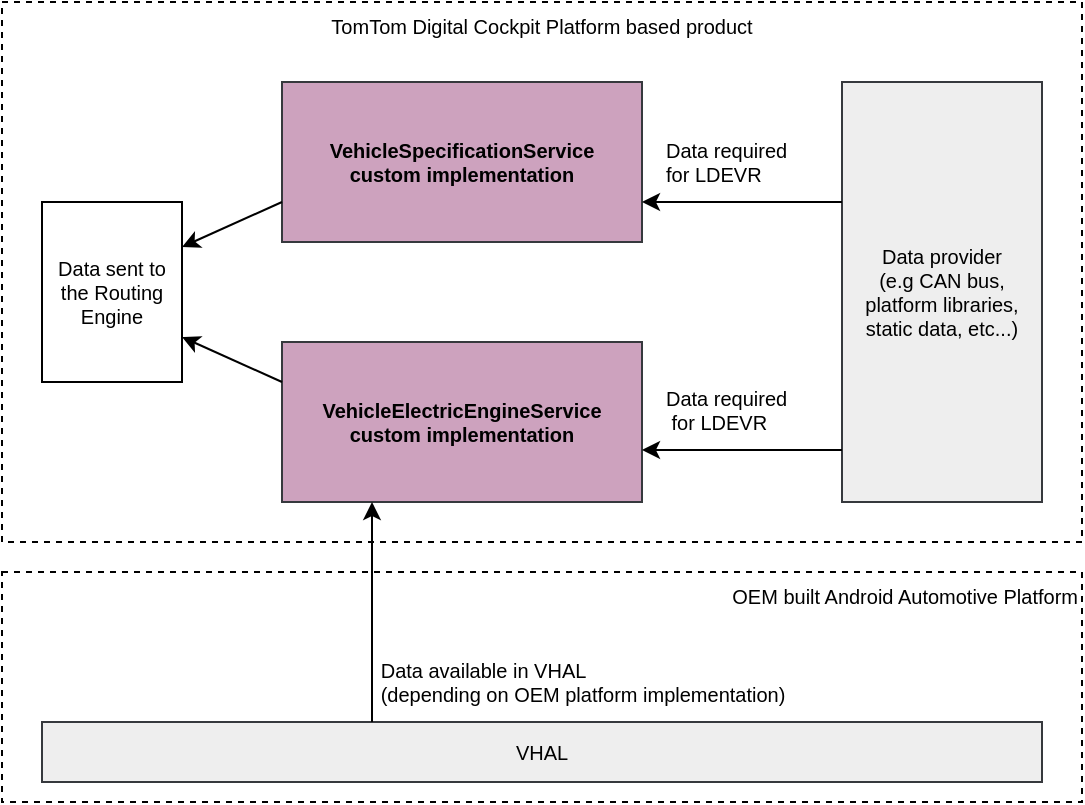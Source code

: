 <mxfile version="20.8.4" type="onedrive"><diagram id="C5RBs43oDa-KdzZeNtuy" name="Page-1"><mxGraphModel grid="1" page="1" gridSize="10" guides="1" tooltips="1" connect="1" arrows="1" fold="1" pageScale="1" pageWidth="827" pageHeight="1169" math="0" shadow="0"><root><mxCell id="WIyWlLk6GJQsqaUBKTNV-0"/><mxCell id="WIyWlLk6GJQsqaUBKTNV-1" parent="WIyWlLk6GJQsqaUBKTNV-0"/><mxCell id="iqUMYnxd9x76mC-fOc6O-1" value="OEM built Android Automotive Platform" style="rounded=0;whiteSpace=wrap;html=1;fontFamily=Helvetica;fontSize=10;dashed=1;verticalAlign=top;align=right;" vertex="1" parent="WIyWlLk6GJQsqaUBKTNV-1"><mxGeometry x="320" y="325" width="540" height="115" as="geometry"/></mxCell><mxCell id="iqUMYnxd9x76mC-fOc6O-2" value="TomTom Digital Cockpit Platform based product" style="rounded=0;whiteSpace=wrap;html=1;fontFamily=Helvetica;fontSize=10;dashed=1;verticalAlign=top;" vertex="1" parent="WIyWlLk6GJQsqaUBKTNV-1"><mxGeometry x="320" y="40" width="540" height="270" as="geometry"/></mxCell><mxCell id="iqUMYnxd9x76mC-fOc6O-3" value="VHAL" style="rounded=0;whiteSpace=wrap;html=1;fontSize=10;fillColor=#eeeeee;strokeColor=#36393d;" vertex="1" parent="WIyWlLk6GJQsqaUBKTNV-1"><mxGeometry x="340" y="400" width="500" height="30" as="geometry"/></mxCell><mxCell id="iqUMYnxd9x76mC-fOc6O-4" value="Data provider&lt;br&gt;(e.g CAN bus, platform libraries, static data, etc...)" style="rounded=0;whiteSpace=wrap;html=1;fontSize=10;fillColor=#eeeeee;strokeColor=#36393d;" vertex="1" parent="WIyWlLk6GJQsqaUBKTNV-1"><mxGeometry x="740" y="80" width="100" height="210" as="geometry"/></mxCell><mxCell id="iqUMYnxd9x76mC-fOc6O-5" value="&lt;b&gt;VehicleElectricEngineService&lt;br&gt;custom&amp;nbsp;&lt;/b&gt;&lt;b&gt;implementation&lt;/b&gt;" style="rounded=0;whiteSpace=wrap;html=1;fontSize=10;fillColor=#CDA2BE;strokeColor=#36393d;" vertex="1" parent="WIyWlLk6GJQsqaUBKTNV-1"><mxGeometry x="460" y="210" width="180" height="80" as="geometry"/></mxCell><mxCell id="iqUMYnxd9x76mC-fOc6O-6" value="&lt;div style=&quot;text-align: left;&quot;&gt;&lt;div&gt;Data available in VHAL&lt;/div&gt;&lt;div&gt;(depending on OEM platform implementation)&lt;/div&gt;&lt;/div&gt;" style="endArrow=classic;html=1;rounded=0;fontSize=10;entryX=0.25;entryY=1;entryDx=0;entryDy=0;" edge="1" parent="WIyWlLk6GJQsqaUBKTNV-1" target="iqUMYnxd9x76mC-fOc6O-5"><mxGeometry x="-0.636" y="-105" width="50" height="50" relative="1" as="geometry"><mxPoint x="505" y="400" as="sourcePoint"/><mxPoint x="490" y="80" as="targetPoint"/><mxPoint as="offset"/></mxGeometry></mxCell><mxCell id="iqUMYnxd9x76mC-fOc6O-7" value="Data required&lt;br&gt;&amp;nbsp;for LDEVR" style="endArrow=classic;html=1;rounded=0;fontSize=10;entryX=1;entryY=0.75;entryDx=0;entryDy=0;align=left;" edge="1" parent="WIyWlLk6GJQsqaUBKTNV-1"><mxGeometry x="0.8" y="-20" width="50" height="50" relative="1" as="geometry"><mxPoint x="740" y="264" as="sourcePoint"/><mxPoint x="640" y="264" as="targetPoint"/><mxPoint as="offset"/></mxGeometry></mxCell><mxCell id="iqUMYnxd9x76mC-fOc6O-8" value="&lt;b&gt;VehicleSpecificationService&lt;br&gt;custom implementation&lt;/b&gt;" style="rounded=0;whiteSpace=wrap;html=1;fontSize=10;fillColor=#CDA2BE;strokeColor=#36393d;" vertex="1" parent="WIyWlLk6GJQsqaUBKTNV-1"><mxGeometry x="460" y="80" width="180" height="80" as="geometry"/></mxCell><mxCell id="iqUMYnxd9x76mC-fOc6O-9" value="Data required&lt;br&gt;for LDEVR" style="endArrow=classic;html=1;rounded=0;fontSize=10;entryX=1;entryY=0.75;entryDx=0;entryDy=0;align=left;" edge="1" parent="WIyWlLk6GJQsqaUBKTNV-1" target="iqUMYnxd9x76mC-fOc6O-8"><mxGeometry x="0.8" y="-20" width="50" height="50" relative="1" as="geometry"><mxPoint x="740" y="140" as="sourcePoint"/><mxPoint x="640" y="141" as="targetPoint"/><mxPoint as="offset"/></mxGeometry></mxCell><mxCell id="_8BI7GIzCZkUy1Kd-vUN-0" value="Data sent to the Routing Engine" style="rounded=0;whiteSpace=wrap;html=1;fontSize=10;" vertex="1" parent="WIyWlLk6GJQsqaUBKTNV-1"><mxGeometry x="340" y="140" width="70" height="90" as="geometry"/></mxCell><mxCell id="_8BI7GIzCZkUy1Kd-vUN-1" value="" style="endArrow=classic;html=1;rounded=0;fontSize=10;entryX=1;entryY=0.25;entryDx=0;entryDy=0;align=left;exitX=0;exitY=0.75;exitDx=0;exitDy=0;" edge="1" parent="WIyWlLk6GJQsqaUBKTNV-1" source="iqUMYnxd9x76mC-fOc6O-8" target="_8BI7GIzCZkUy1Kd-vUN-0"><mxGeometry x="0.8" y="-20" width="50" height="50" relative="1" as="geometry"><mxPoint x="750" y="150" as="sourcePoint"/><mxPoint x="650" y="150" as="targetPoint"/><mxPoint as="offset"/></mxGeometry></mxCell><mxCell id="_8BI7GIzCZkUy1Kd-vUN-2" value="" style="endArrow=classic;html=1;rounded=0;fontSize=10;entryX=1;entryY=0.75;entryDx=0;entryDy=0;align=left;exitX=0;exitY=0.25;exitDx=0;exitDy=0;" edge="1" parent="WIyWlLk6GJQsqaUBKTNV-1" source="iqUMYnxd9x76mC-fOc6O-5" target="_8BI7GIzCZkUy1Kd-vUN-0"><mxGeometry x="0.8" y="-20" width="50" height="50" relative="1" as="geometry"><mxPoint x="470" y="150" as="sourcePoint"/><mxPoint x="410" y="172.5" as="targetPoint"/><mxPoint as="offset"/></mxGeometry></mxCell></root></mxGraphModel></diagram></mxfile>